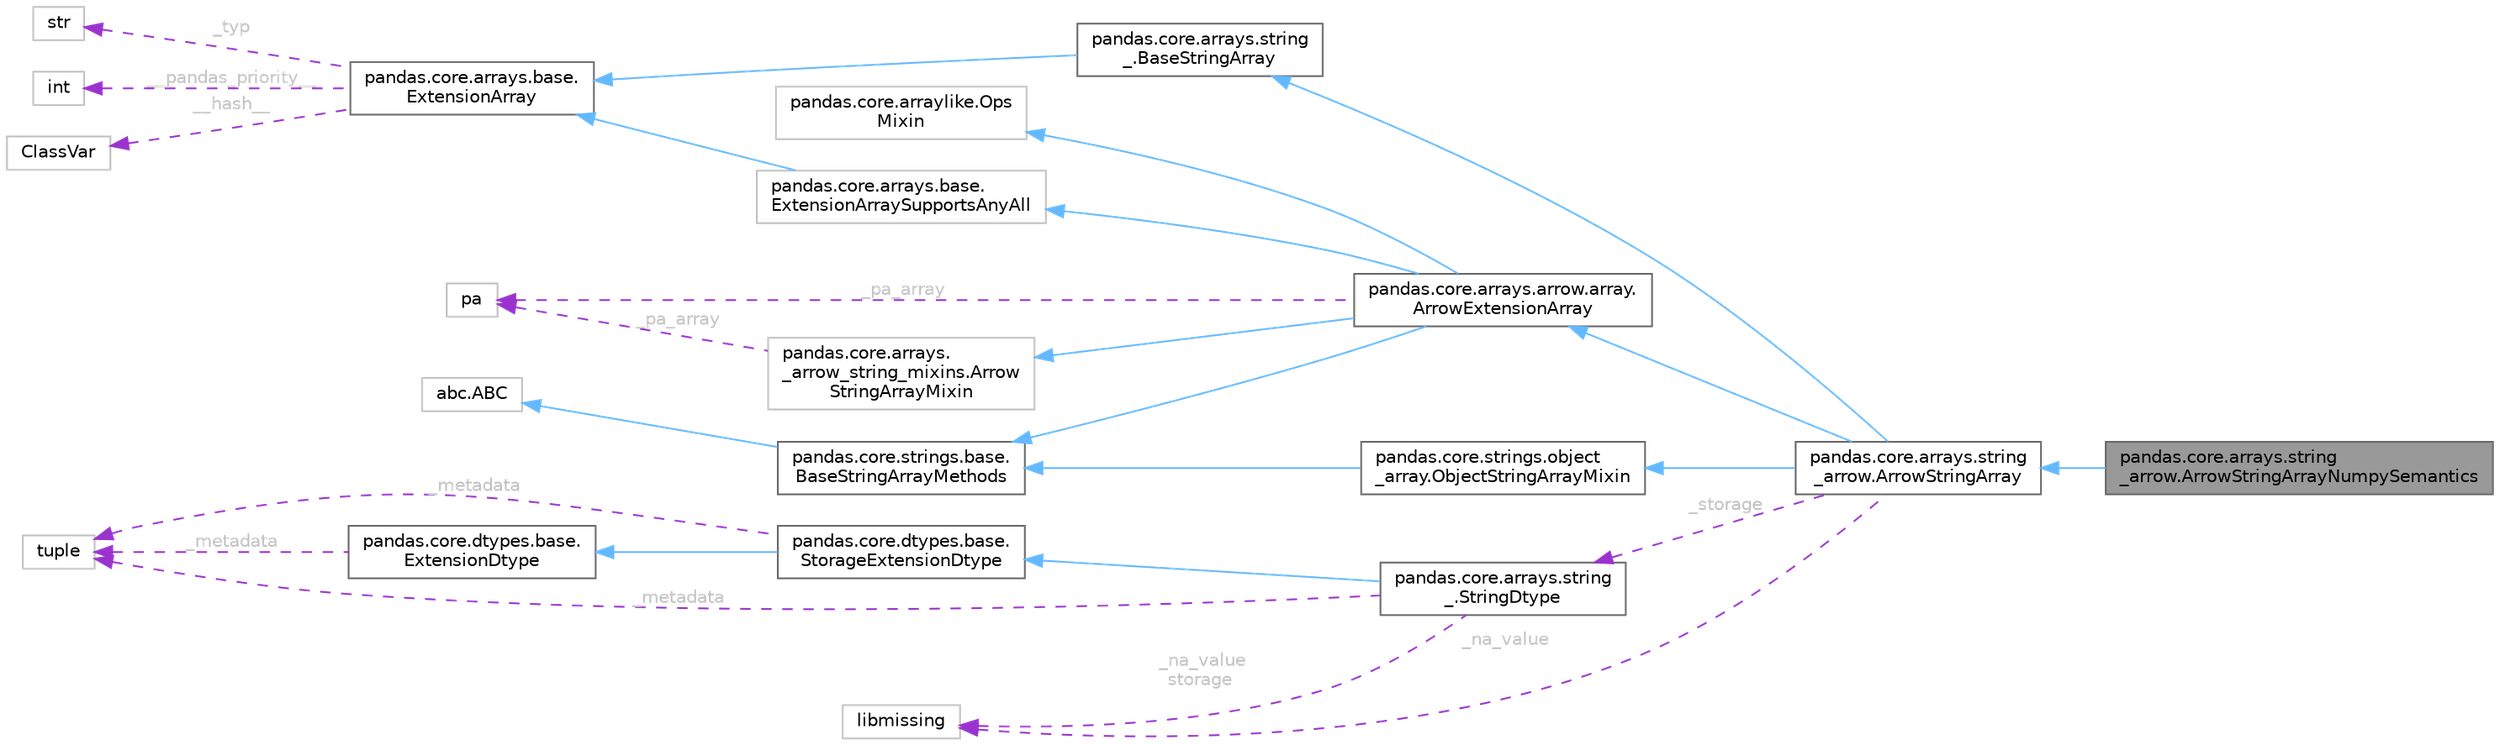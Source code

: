digraph "pandas.core.arrays.string_arrow.ArrowStringArrayNumpySemantics"
{
 // LATEX_PDF_SIZE
  bgcolor="transparent";
  edge [fontname=Helvetica,fontsize=10,labelfontname=Helvetica,labelfontsize=10];
  node [fontname=Helvetica,fontsize=10,shape=box,height=0.2,width=0.4];
  rankdir="LR";
  Node1 [id="Node000001",label="pandas.core.arrays.string\l_arrow.ArrowStringArrayNumpySemantics",height=0.2,width=0.4,color="gray40", fillcolor="grey60", style="filled", fontcolor="black",tooltip=" "];
  Node2 -> Node1 [id="edge26_Node000001_Node000002",dir="back",color="steelblue1",style="solid",tooltip=" "];
  Node2 [id="Node000002",label="pandas.core.arrays.string\l_arrow.ArrowStringArray",height=0.2,width=0.4,color="gray40", fillcolor="white", style="filled",URL="$d9/d44/classpandas_1_1core_1_1arrays_1_1string__arrow_1_1ArrowStringArray.html",tooltip=" "];
  Node3 -> Node2 [id="edge27_Node000002_Node000003",dir="back",color="steelblue1",style="solid",tooltip=" "];
  Node3 [id="Node000003",label="pandas.core.strings.object\l_array.ObjectStringArrayMixin",height=0.2,width=0.4,color="gray40", fillcolor="white", style="filled",URL="$d6/d63/classpandas_1_1core_1_1strings_1_1object__array_1_1ObjectStringArrayMixin.html",tooltip=" "];
  Node4 -> Node3 [id="edge28_Node000003_Node000004",dir="back",color="steelblue1",style="solid",tooltip=" "];
  Node4 [id="Node000004",label="pandas.core.strings.base.\lBaseStringArrayMethods",height=0.2,width=0.4,color="gray40", fillcolor="white", style="filled",URL="$db/d70/classpandas_1_1core_1_1strings_1_1base_1_1BaseStringArrayMethods.html",tooltip=" "];
  Node5 -> Node4 [id="edge29_Node000004_Node000005",dir="back",color="steelblue1",style="solid",tooltip=" "];
  Node5 [id="Node000005",label="abc.ABC",height=0.2,width=0.4,color="grey75", fillcolor="white", style="filled",tooltip=" "];
  Node6 -> Node2 [id="edge30_Node000002_Node000006",dir="back",color="steelblue1",style="solid",tooltip=" "];
  Node6 [id="Node000006",label="pandas.core.arrays.arrow.array.\lArrowExtensionArray",height=0.2,width=0.4,color="gray40", fillcolor="white", style="filled",URL="$d3/da4/classpandas_1_1core_1_1arrays_1_1arrow_1_1array_1_1ArrowExtensionArray.html",tooltip=" "];
  Node7 -> Node6 [id="edge31_Node000006_Node000007",dir="back",color="steelblue1",style="solid",tooltip=" "];
  Node7 [id="Node000007",label="pandas.core.arraylike.Ops\lMixin",height=0.2,width=0.4,color="grey75", fillcolor="white", style="filled",URL="$da/d26/classpandas_1_1core_1_1arraylike_1_1OpsMixin.html",tooltip=" "];
  Node8 -> Node6 [id="edge32_Node000006_Node000008",dir="back",color="steelblue1",style="solid",tooltip=" "];
  Node8 [id="Node000008",label="pandas.core.arrays.base.\lExtensionArraySupportsAnyAll",height=0.2,width=0.4,color="grey75", fillcolor="white", style="filled",URL="$d0/de1/classpandas_1_1core_1_1arrays_1_1base_1_1ExtensionArraySupportsAnyAll.html",tooltip=" "];
  Node9 -> Node8 [id="edge33_Node000008_Node000009",dir="back",color="steelblue1",style="solid",tooltip=" "];
  Node9 [id="Node000009",label="pandas.core.arrays.base.\lExtensionArray",height=0.2,width=0.4,color="gray40", fillcolor="white", style="filled",URL="$d4/dd3/classpandas_1_1core_1_1arrays_1_1base_1_1ExtensionArray.html",tooltip=" "];
  Node10 -> Node9 [id="edge34_Node000009_Node000010",dir="back",color="darkorchid3",style="dashed",tooltip=" ",label=" _typ",fontcolor="grey" ];
  Node10 [id="Node000010",label="str",height=0.2,width=0.4,color="grey75", fillcolor="white", style="filled",tooltip=" "];
  Node11 -> Node9 [id="edge35_Node000009_Node000011",dir="back",color="darkorchid3",style="dashed",tooltip=" ",label=" __pandas_priority__",fontcolor="grey" ];
  Node11 [id="Node000011",label="int",height=0.2,width=0.4,color="grey75", fillcolor="white", style="filled",tooltip=" "];
  Node12 -> Node9 [id="edge36_Node000009_Node000012",dir="back",color="darkorchid3",style="dashed",tooltip=" ",label=" __hash__",fontcolor="grey" ];
  Node12 [id="Node000012",label="ClassVar",height=0.2,width=0.4,color="grey75", fillcolor="white", style="filled",tooltip=" "];
  Node13 -> Node6 [id="edge37_Node000006_Node000013",dir="back",color="steelblue1",style="solid",tooltip=" "];
  Node13 [id="Node000013",label="pandas.core.arrays.\l_arrow_string_mixins.Arrow\lStringArrayMixin",height=0.2,width=0.4,color="grey75", fillcolor="white", style="filled",URL="$d2/def/classpandas_1_1core_1_1arrays_1_1__arrow__string__mixins_1_1ArrowStringArrayMixin.html",tooltip=" "];
  Node14 -> Node13 [id="edge38_Node000013_Node000014",dir="back",color="darkorchid3",style="dashed",tooltip=" ",label=" _pa_array",fontcolor="grey" ];
  Node14 [id="Node000014",label="pa",height=0.2,width=0.4,color="grey75", fillcolor="white", style="filled",tooltip=" "];
  Node4 -> Node6 [id="edge39_Node000006_Node000004",dir="back",color="steelblue1",style="solid",tooltip=" "];
  Node14 -> Node6 [id="edge40_Node000006_Node000014",dir="back",color="darkorchid3",style="dashed",tooltip=" ",label=" _pa_array",fontcolor="grey" ];
  Node15 -> Node2 [id="edge41_Node000002_Node000015",dir="back",color="steelblue1",style="solid",tooltip=" "];
  Node15 [id="Node000015",label="pandas.core.arrays.string\l_.BaseStringArray",height=0.2,width=0.4,color="gray40", fillcolor="white", style="filled",URL="$d5/d4b/classpandas_1_1core_1_1arrays_1_1string___1_1BaseStringArray.html",tooltip=" "];
  Node9 -> Node15 [id="edge42_Node000015_Node000009",dir="back",color="steelblue1",style="solid",tooltip=" "];
  Node16 -> Node2 [id="edge43_Node000002_Node000016",dir="back",color="darkorchid3",style="dashed",tooltip=" ",label=" _storage",fontcolor="grey" ];
  Node16 [id="Node000016",label="pandas.core.arrays.string\l_.StringDtype",height=0.2,width=0.4,color="gray40", fillcolor="white", style="filled",URL="$df/d32/classpandas_1_1core_1_1arrays_1_1string___1_1StringDtype.html",tooltip=" "];
  Node17 -> Node16 [id="edge44_Node000016_Node000017",dir="back",color="steelblue1",style="solid",tooltip=" "];
  Node17 [id="Node000017",label="pandas.core.dtypes.base.\lStorageExtensionDtype",height=0.2,width=0.4,color="gray40", fillcolor="white", style="filled",URL="$df/d50/classpandas_1_1core_1_1dtypes_1_1base_1_1StorageExtensionDtype.html",tooltip=" "];
  Node18 -> Node17 [id="edge45_Node000017_Node000018",dir="back",color="steelblue1",style="solid",tooltip=" "];
  Node18 [id="Node000018",label="pandas.core.dtypes.base.\lExtensionDtype",height=0.2,width=0.4,color="gray40", fillcolor="white", style="filled",URL="$d4/d64/classpandas_1_1core_1_1dtypes_1_1base_1_1ExtensionDtype.html",tooltip=" "];
  Node19 -> Node18 [id="edge46_Node000018_Node000019",dir="back",color="darkorchid3",style="dashed",tooltip=" ",label=" _metadata",fontcolor="grey" ];
  Node19 [id="Node000019",label="tuple",height=0.2,width=0.4,color="grey75", fillcolor="white", style="filled",tooltip=" "];
  Node19 -> Node17 [id="edge47_Node000017_Node000019",dir="back",color="darkorchid3",style="dashed",tooltip=" ",label=" _metadata",fontcolor="grey" ];
  Node19 -> Node16 [id="edge48_Node000016_Node000019",dir="back",color="darkorchid3",style="dashed",tooltip=" ",label=" _metadata",fontcolor="grey" ];
  Node20 -> Node16 [id="edge49_Node000016_Node000020",dir="back",color="darkorchid3",style="dashed",tooltip=" ",label=" _na_value\nstorage",fontcolor="grey" ];
  Node20 [id="Node000020",label="libmissing",height=0.2,width=0.4,color="grey75", fillcolor="white", style="filled",tooltip=" "];
  Node20 -> Node2 [id="edge50_Node000002_Node000020",dir="back",color="darkorchid3",style="dashed",tooltip=" ",label=" _na_value",fontcolor="grey" ];
}
